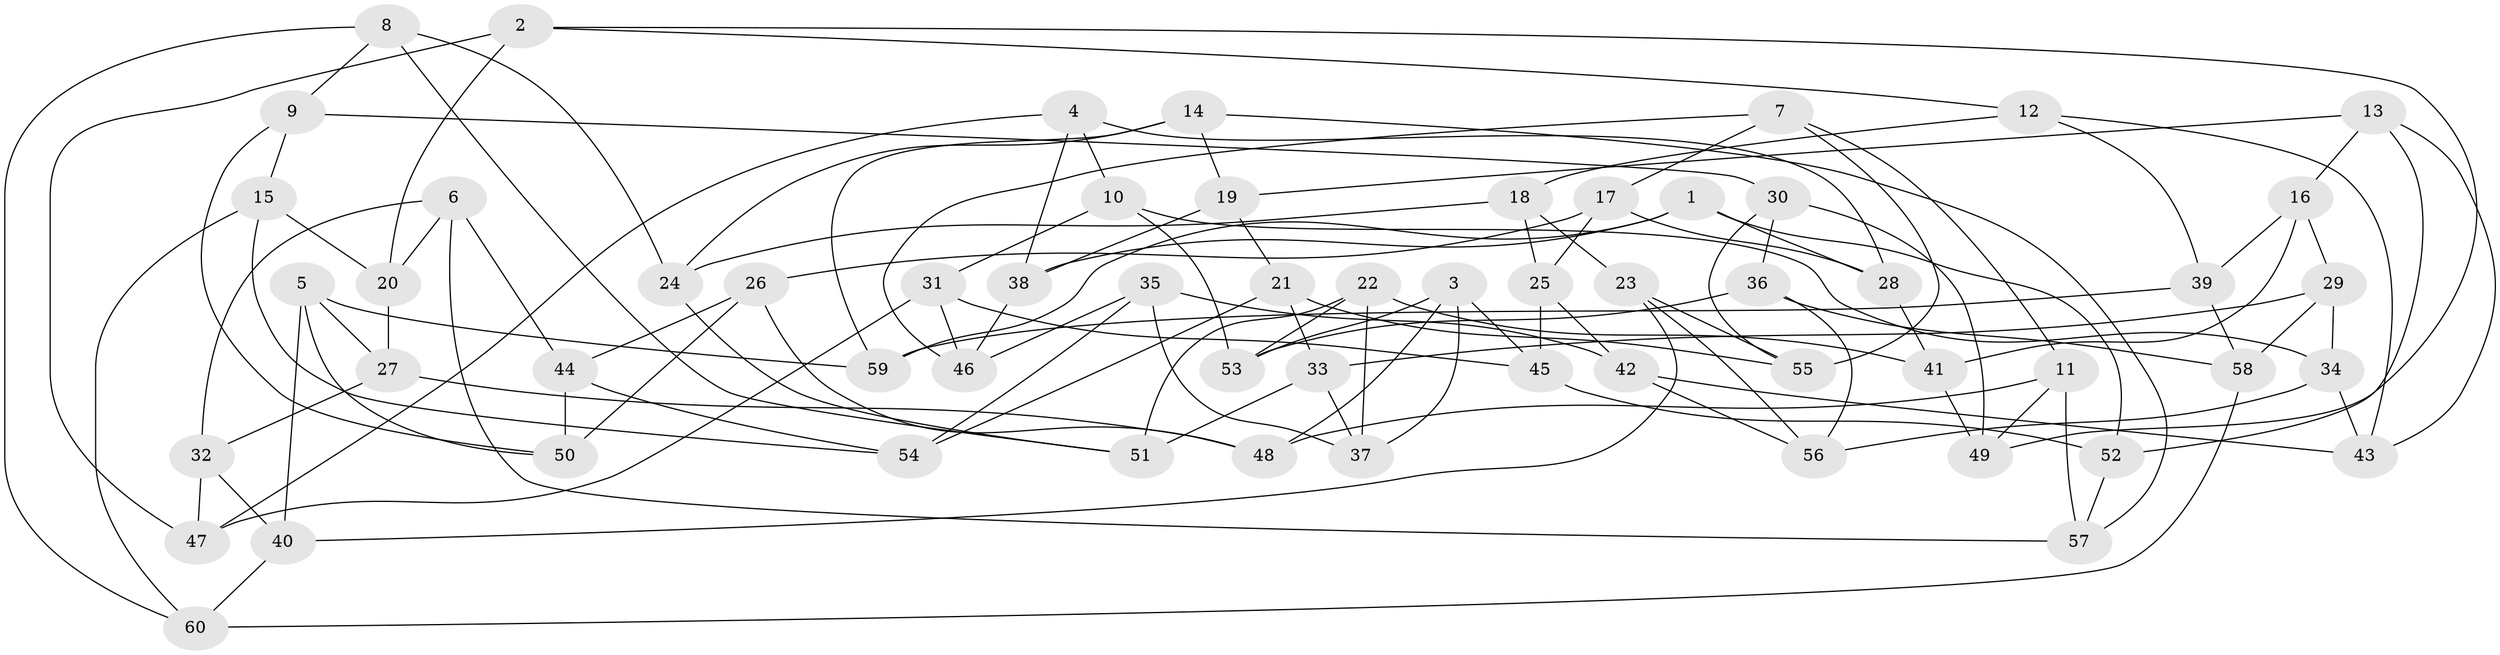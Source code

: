 // coarse degree distribution, {8: 0.05405405405405406, 2: 0.02702702702702703, 9: 0.02702702702702703, 4: 0.7297297297297297, 10: 0.02702702702702703, 7: 0.05405405405405406, 3: 0.08108108108108109}
// Generated by graph-tools (version 1.1) at 2025/53/03/04/25 22:53:51]
// undirected, 60 vertices, 120 edges
graph export_dot {
  node [color=gray90,style=filled];
  1;
  2;
  3;
  4;
  5;
  6;
  7;
  8;
  9;
  10;
  11;
  12;
  13;
  14;
  15;
  16;
  17;
  18;
  19;
  20;
  21;
  22;
  23;
  24;
  25;
  26;
  27;
  28;
  29;
  30;
  31;
  32;
  33;
  34;
  35;
  36;
  37;
  38;
  39;
  40;
  41;
  42;
  43;
  44;
  45;
  46;
  47;
  48;
  49;
  50;
  51;
  52;
  53;
  54;
  55;
  56;
  57;
  58;
  59;
  60;
  1 -- 52;
  1 -- 59;
  1 -- 38;
  1 -- 28;
  2 -- 12;
  2 -- 49;
  2 -- 47;
  2 -- 20;
  3 -- 48;
  3 -- 53;
  3 -- 37;
  3 -- 45;
  4 -- 38;
  4 -- 10;
  4 -- 28;
  4 -- 47;
  5 -- 50;
  5 -- 59;
  5 -- 40;
  5 -- 27;
  6 -- 20;
  6 -- 44;
  6 -- 57;
  6 -- 32;
  7 -- 46;
  7 -- 11;
  7 -- 55;
  7 -- 17;
  8 -- 9;
  8 -- 60;
  8 -- 24;
  8 -- 51;
  9 -- 30;
  9 -- 50;
  9 -- 15;
  10 -- 53;
  10 -- 34;
  10 -- 31;
  11 -- 49;
  11 -- 57;
  11 -- 48;
  12 -- 43;
  12 -- 39;
  12 -- 18;
  13 -- 16;
  13 -- 19;
  13 -- 43;
  13 -- 52;
  14 -- 19;
  14 -- 24;
  14 -- 59;
  14 -- 57;
  15 -- 60;
  15 -- 20;
  15 -- 54;
  16 -- 29;
  16 -- 39;
  16 -- 41;
  17 -- 26;
  17 -- 25;
  17 -- 28;
  18 -- 25;
  18 -- 23;
  18 -- 24;
  19 -- 38;
  19 -- 21;
  20 -- 27;
  21 -- 54;
  21 -- 33;
  21 -- 55;
  22 -- 41;
  22 -- 53;
  22 -- 37;
  22 -- 51;
  23 -- 40;
  23 -- 56;
  23 -- 55;
  24 -- 51;
  25 -- 45;
  25 -- 42;
  26 -- 44;
  26 -- 50;
  26 -- 48;
  27 -- 48;
  27 -- 32;
  28 -- 41;
  29 -- 33;
  29 -- 58;
  29 -- 34;
  30 -- 55;
  30 -- 49;
  30 -- 36;
  31 -- 47;
  31 -- 45;
  31 -- 46;
  32 -- 47;
  32 -- 40;
  33 -- 51;
  33 -- 37;
  34 -- 56;
  34 -- 43;
  35 -- 46;
  35 -- 37;
  35 -- 54;
  35 -- 42;
  36 -- 53;
  36 -- 56;
  36 -- 58;
  38 -- 46;
  39 -- 59;
  39 -- 58;
  40 -- 60;
  41 -- 49;
  42 -- 56;
  42 -- 43;
  44 -- 50;
  44 -- 54;
  45 -- 52;
  52 -- 57;
  58 -- 60;
}
